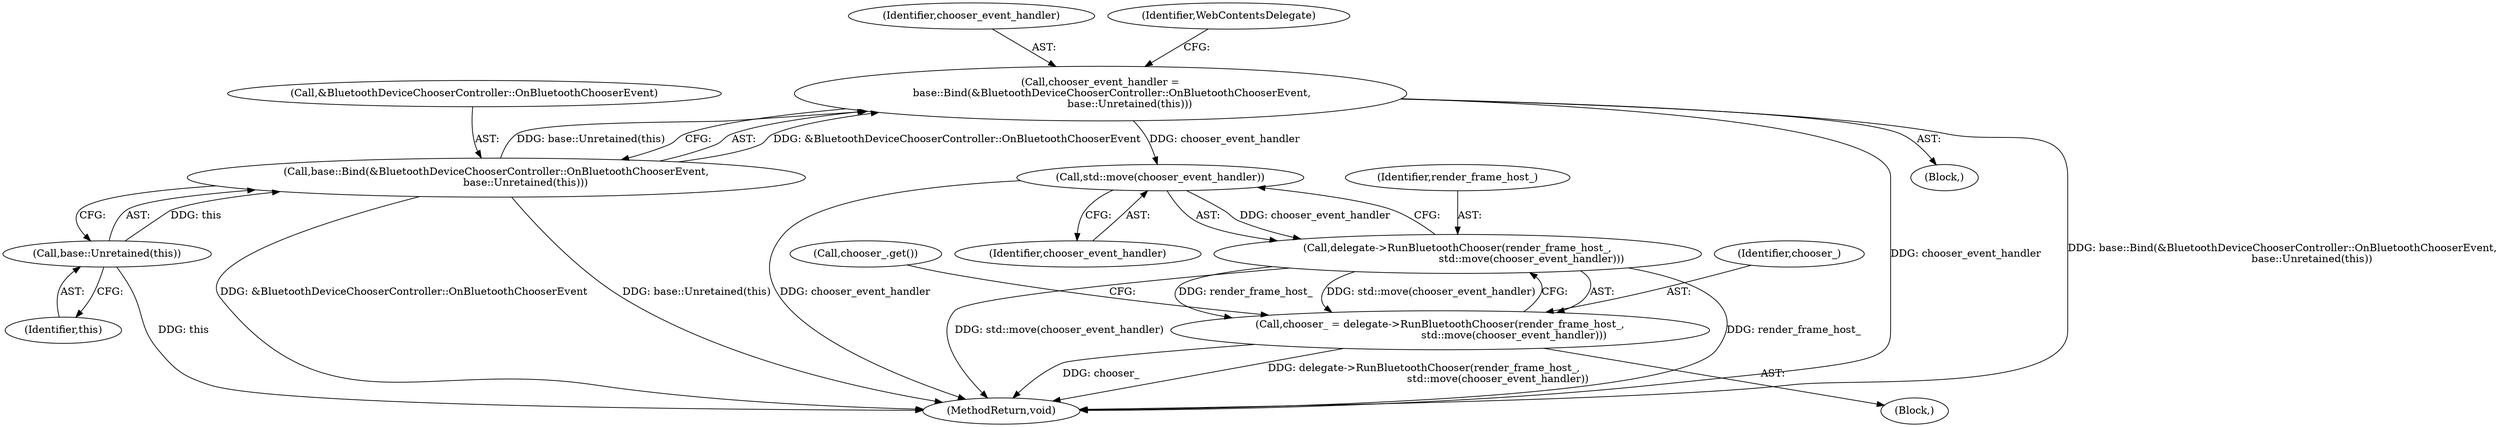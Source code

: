 digraph "0_Chrome_62154472bd2c43e1790dd1bd8a527c1db9118d88@API" {
"1000203" [label="(Call,std::move(chooser_event_handler))"];
"1000185" [label="(Call,chooser_event_handler =\n       base::Bind(&BluetoothDeviceChooserController::OnBluetoothChooserEvent,\n                  base::Unretained(this)))"];
"1000187" [label="(Call,base::Bind(&BluetoothDeviceChooserController::OnBluetoothChooserEvent,\n                  base::Unretained(this)))"];
"1000190" [label="(Call,base::Unretained(this))"];
"1000201" [label="(Call,delegate->RunBluetoothChooser(render_frame_host_,\n                                             std::move(chooser_event_handler)))"];
"1000199" [label="(Call,chooser_ = delegate->RunBluetoothChooser(render_frame_host_,\n                                             std::move(chooser_event_handler)))"];
"1000201" [label="(Call,delegate->RunBluetoothChooser(render_frame_host_,\n                                             std::move(chooser_event_handler)))"];
"1000188" [label="(Call,&BluetoothDeviceChooserController::OnBluetoothChooserEvent)"];
"1000207" [label="(Call,chooser_.get())"];
"1000204" [label="(Identifier,chooser_event_handler)"];
"1000107" [label="(Block,)"];
"1000187" [label="(Call,base::Bind(&BluetoothDeviceChooserController::OnBluetoothChooserEvent,\n                  base::Unretained(this)))"];
"1000198" [label="(Block,)"];
"1000191" [label="(Identifier,this)"];
"1000190" [label="(Call,base::Unretained(this))"];
"1000185" [label="(Call,chooser_event_handler =\n       base::Bind(&BluetoothDeviceChooserController::OnBluetoothChooserEvent,\n                  base::Unretained(this)))"];
"1000199" [label="(Call,chooser_ = delegate->RunBluetoothChooser(render_frame_host_,\n                                             std::move(chooser_event_handler)))"];
"1000186" [label="(Identifier,chooser_event_handler)"];
"1000202" [label="(Identifier,render_frame_host_)"];
"1000239" [label="(MethodReturn,void)"];
"1000203" [label="(Call,std::move(chooser_event_handler))"];
"1000195" [label="(Identifier,WebContentsDelegate)"];
"1000200" [label="(Identifier,chooser_)"];
"1000203" -> "1000201"  [label="AST: "];
"1000203" -> "1000204"  [label="CFG: "];
"1000204" -> "1000203"  [label="AST: "];
"1000201" -> "1000203"  [label="CFG: "];
"1000203" -> "1000239"  [label="DDG: chooser_event_handler"];
"1000203" -> "1000201"  [label="DDG: chooser_event_handler"];
"1000185" -> "1000203"  [label="DDG: chooser_event_handler"];
"1000185" -> "1000107"  [label="AST: "];
"1000185" -> "1000187"  [label="CFG: "];
"1000186" -> "1000185"  [label="AST: "];
"1000187" -> "1000185"  [label="AST: "];
"1000195" -> "1000185"  [label="CFG: "];
"1000185" -> "1000239"  [label="DDG: chooser_event_handler"];
"1000185" -> "1000239"  [label="DDG: base::Bind(&BluetoothDeviceChooserController::OnBluetoothChooserEvent,\n                  base::Unretained(this))"];
"1000187" -> "1000185"  [label="DDG: &BluetoothDeviceChooserController::OnBluetoothChooserEvent"];
"1000187" -> "1000185"  [label="DDG: base::Unretained(this)"];
"1000187" -> "1000190"  [label="CFG: "];
"1000188" -> "1000187"  [label="AST: "];
"1000190" -> "1000187"  [label="AST: "];
"1000187" -> "1000239"  [label="DDG: &BluetoothDeviceChooserController::OnBluetoothChooserEvent"];
"1000187" -> "1000239"  [label="DDG: base::Unretained(this)"];
"1000190" -> "1000187"  [label="DDG: this"];
"1000190" -> "1000191"  [label="CFG: "];
"1000191" -> "1000190"  [label="AST: "];
"1000190" -> "1000239"  [label="DDG: this"];
"1000201" -> "1000199"  [label="AST: "];
"1000202" -> "1000201"  [label="AST: "];
"1000199" -> "1000201"  [label="CFG: "];
"1000201" -> "1000239"  [label="DDG: std::move(chooser_event_handler)"];
"1000201" -> "1000239"  [label="DDG: render_frame_host_"];
"1000201" -> "1000199"  [label="DDG: render_frame_host_"];
"1000201" -> "1000199"  [label="DDG: std::move(chooser_event_handler)"];
"1000199" -> "1000198"  [label="AST: "];
"1000200" -> "1000199"  [label="AST: "];
"1000207" -> "1000199"  [label="CFG: "];
"1000199" -> "1000239"  [label="DDG: delegate->RunBluetoothChooser(render_frame_host_,\n                                             std::move(chooser_event_handler))"];
"1000199" -> "1000239"  [label="DDG: chooser_"];
}
